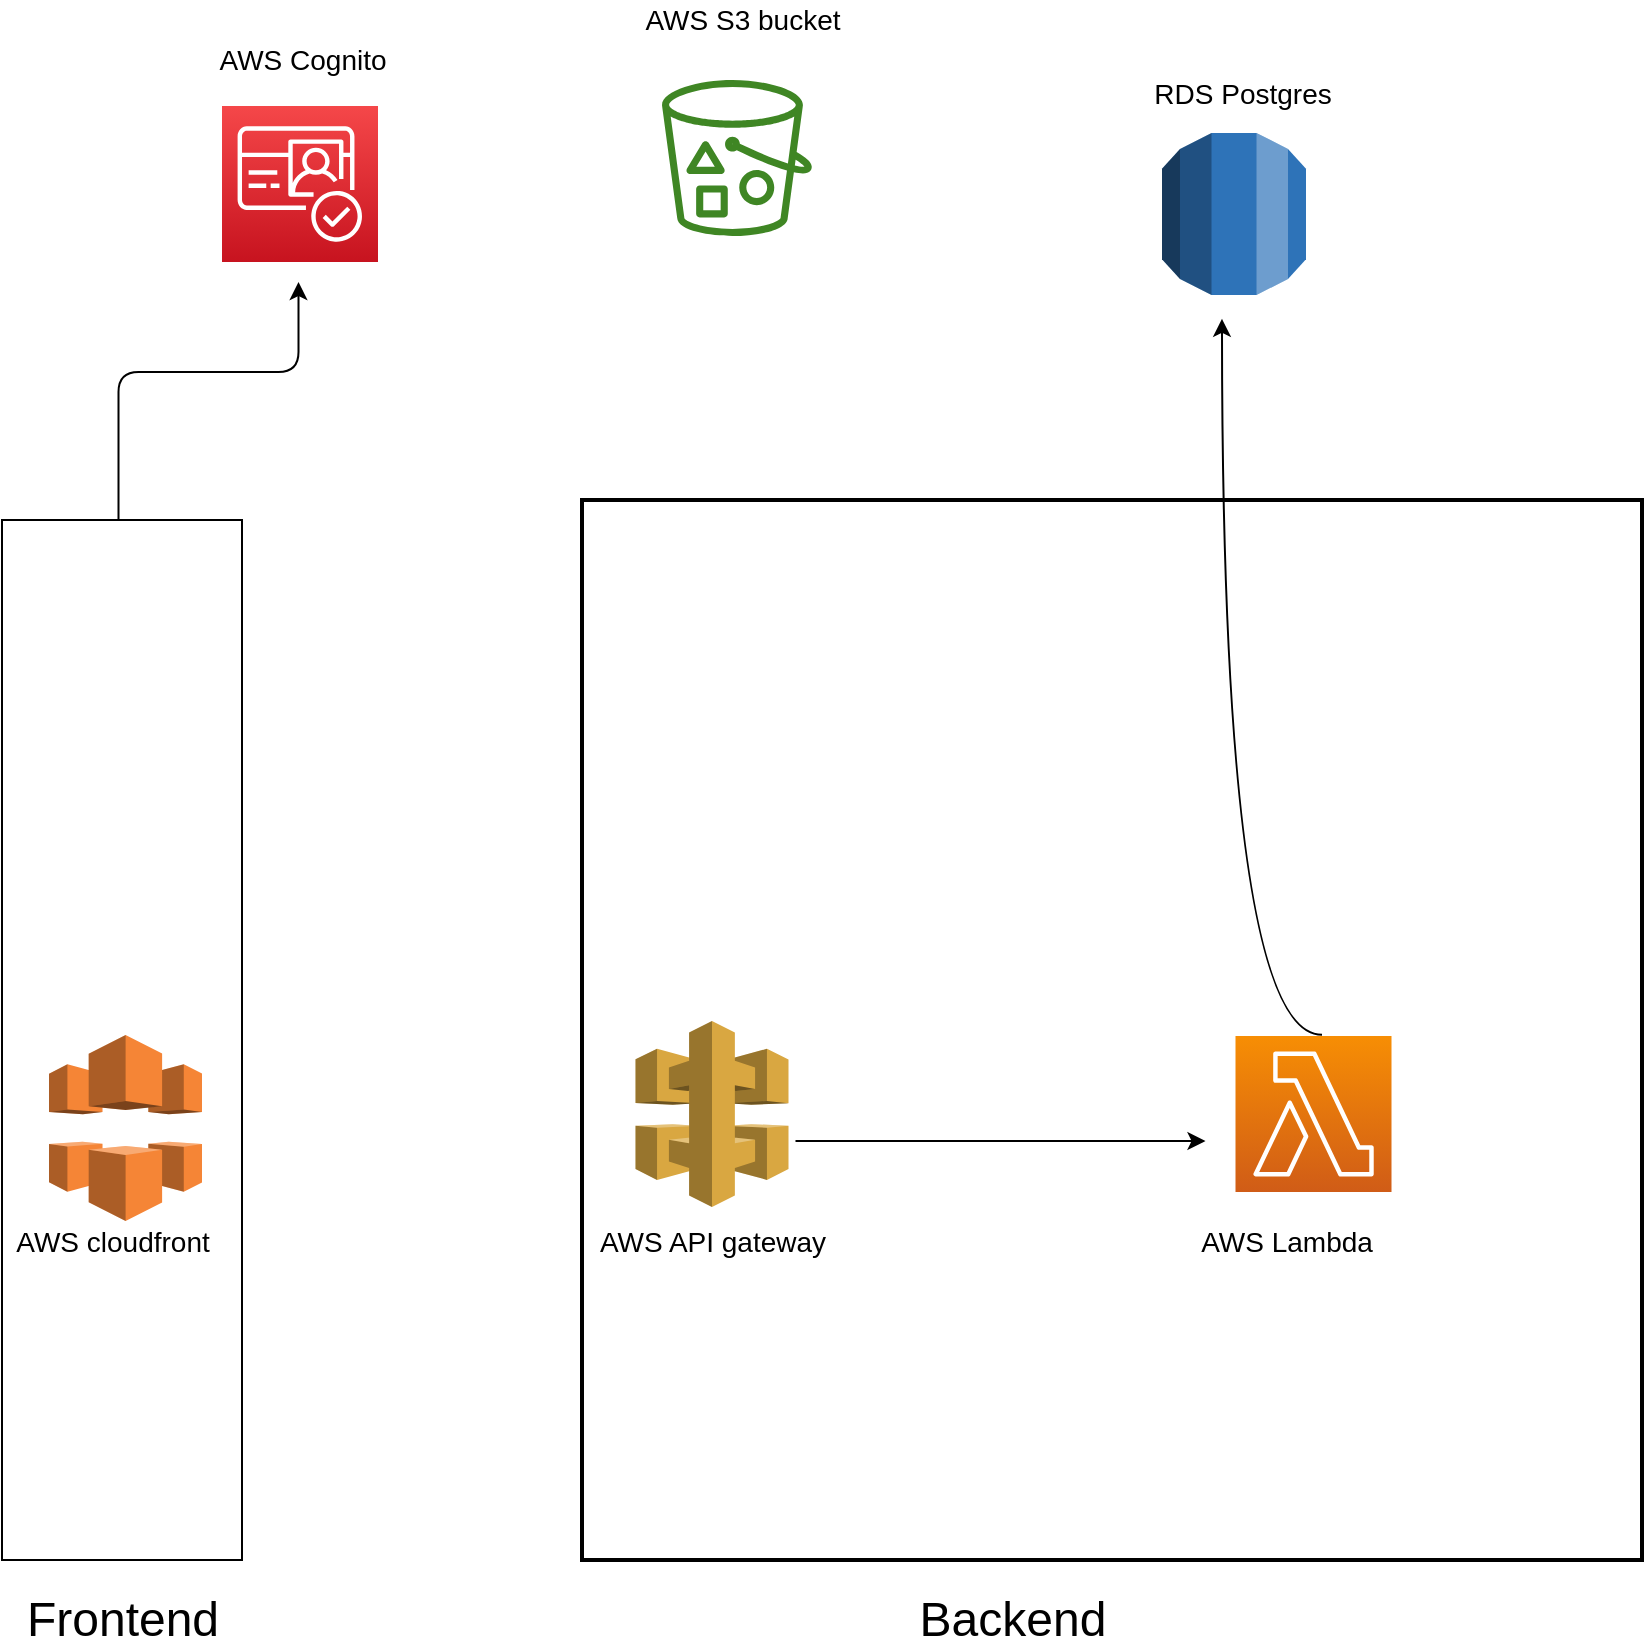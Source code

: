 <mxfile>
    <diagram id="8Kx50dmnUS7p_ZbplHb1" name="Page-1">
        <mxGraphModel dx="1491" dy="701" grid="1" gridSize="10" guides="1" tooltips="1" connect="1" arrows="1" fold="1" page="1" pageScale="1" pageWidth="850" pageHeight="1100" math="0" shadow="0">
            <root>
                <mxCell id="0"/>
                <mxCell id="1" parent="0"/>
                <mxCell id="4" value="" style="whiteSpace=wrap;html=1;direction=south;" vertex="1" parent="1">
                    <mxGeometry x="20" y="400" width="120" height="520" as="geometry"/>
                </mxCell>
                <mxCell id="5" value="&lt;font style=&quot;font-size: 24px&quot;&gt;Frontend&lt;/font&gt;" style="text;html=1;resizable=0;autosize=1;align=center;verticalAlign=middle;points=[];fillColor=none;strokeColor=none;rounded=0;strokeWidth=2;" vertex="1" parent="1">
                    <mxGeometry x="25" y="940" width="110" height="20" as="geometry"/>
                </mxCell>
                <mxCell id="6" value="" style="whiteSpace=wrap;html=1;aspect=fixed;fontSize=24;strokeWidth=2;" vertex="1" parent="1">
                    <mxGeometry x="310" y="390" width="530" height="530" as="geometry"/>
                </mxCell>
                <mxCell id="7" value="&lt;font style=&quot;font-size: 24px&quot;&gt;Backend&lt;/font&gt;" style="text;html=1;resizable=0;autosize=1;align=center;verticalAlign=middle;points=[];fillColor=none;strokeColor=none;rounded=0;strokeWidth=2;" vertex="1" parent="1">
                    <mxGeometry x="470" y="940" width="110" height="20" as="geometry"/>
                </mxCell>
                <mxCell id="11" value="" style="outlineConnect=0;dashed=0;verticalLabelPosition=bottom;verticalAlign=top;align=center;html=1;shape=mxgraph.aws3.rds;fillColor=#2E73B8;gradientColor=none;fontSize=24;strokeWidth=2;" vertex="1" parent="1">
                    <mxGeometry x="600" y="206.5" width="72" height="81" as="geometry"/>
                </mxCell>
                <mxCell id="12" value="&lt;font style=&quot;font-size: 14px&quot;&gt;RDS Postgres&lt;/font&gt;" style="text;html=1;resizable=0;autosize=1;align=center;verticalAlign=middle;points=[];fillColor=none;strokeColor=none;rounded=0;strokeWidth=2;" vertex="1" parent="1">
                    <mxGeometry x="590" y="176.5" width="100" height="20" as="geometry"/>
                </mxCell>
                <mxCell id="13" value="" style="sketch=0;points=[[0,0,0],[0.25,0,0],[0.5,0,0],[0.75,0,0],[1,0,0],[0,1,0],[0.25,1,0],[0.5,1,0],[0.75,1,0],[1,1,0],[0,0.25,0],[0,0.5,0],[0,0.75,0],[1,0.25,0],[1,0.5,0],[1,0.75,0]];outlineConnect=0;fontColor=#232F3E;gradientColor=#F54749;gradientDirection=north;fillColor=#C7131F;strokeColor=#ffffff;dashed=0;verticalLabelPosition=bottom;verticalAlign=top;align=center;html=1;fontSize=12;fontStyle=0;aspect=fixed;shape=mxgraph.aws4.resourceIcon;resIcon=mxgraph.aws4.cognito;" vertex="1" parent="1">
                    <mxGeometry x="130" y="193" width="78" height="78" as="geometry"/>
                </mxCell>
                <mxCell id="14" value="&lt;font style=&quot;font-size: 14px&quot;&gt;AWS Cognito&lt;/font&gt;" style="text;html=1;resizable=0;autosize=1;align=center;verticalAlign=middle;points=[];fillColor=none;strokeColor=none;rounded=0;strokeWidth=2;" vertex="1" parent="1">
                    <mxGeometry x="120" y="160" width="100" height="20" as="geometry"/>
                </mxCell>
                <mxCell id="15" value="" style="outlineConnect=0;dashed=0;verticalLabelPosition=bottom;verticalAlign=top;align=center;html=1;shape=mxgraph.aws3.api_gateway;fillColor=#D9A741;gradientColor=none;fontSize=14;strokeWidth=2;" vertex="1" parent="1">
                    <mxGeometry x="336.75" y="650.5" width="76.5" height="93" as="geometry"/>
                </mxCell>
                <mxCell id="17" value="&lt;font style=&quot;font-size: 14px&quot;&gt;AWS API gateway&lt;/font&gt;" style="text;html=1;resizable=0;autosize=1;align=center;verticalAlign=middle;points=[];fillColor=none;strokeColor=none;rounded=0;strokeWidth=2;" vertex="1" parent="1">
                    <mxGeometry x="310" y="750.5" width="130" height="20" as="geometry"/>
                </mxCell>
                <mxCell id="18" value="" style="edgeStyle=elbowEdgeStyle;elbow=vertical;endArrow=classic;html=1;fontSize=14;" edge="1" parent="1">
                    <mxGeometry width="50" height="50" relative="1" as="geometry">
                        <mxPoint x="78.25" y="400" as="sourcePoint"/>
                        <mxPoint x="168.25" y="281" as="targetPoint"/>
                        <Array as="points">
                            <mxPoint x="128.25" y="326"/>
                        </Array>
                    </mxGeometry>
                </mxCell>
                <mxCell id="19" value="" style="sketch=0;points=[[0,0,0],[0.25,0,0],[0.5,0,0],[0.75,0,0],[1,0,0],[0,1,0],[0.25,1,0],[0.5,1,0],[0.75,1,0],[1,1,0],[0,0.25,0],[0,0.5,0],[0,0.75,0],[1,0.25,0],[1,0.5,0],[1,0.75,0]];outlineConnect=0;fontColor=#232F3E;gradientColor=#F78E04;gradientDirection=north;fillColor=#D05C17;strokeColor=#ffffff;dashed=0;verticalLabelPosition=bottom;verticalAlign=top;align=center;html=1;fontSize=12;fontStyle=0;aspect=fixed;shape=mxgraph.aws4.resourceIcon;resIcon=mxgraph.aws4.lambda;" vertex="1" parent="1">
                    <mxGeometry x="636.75" y="658" width="78" height="78" as="geometry"/>
                </mxCell>
                <mxCell id="20" value="&lt;font style=&quot;font-size: 14px&quot;&gt;AWS Lambda&lt;/font&gt;" style="text;html=1;resizable=0;autosize=1;align=center;verticalAlign=middle;points=[];fillColor=none;strokeColor=none;rounded=0;strokeWidth=2;" vertex="1" parent="1">
                    <mxGeometry x="611.75" y="750.5" width="100" height="20" as="geometry"/>
                </mxCell>
                <mxCell id="23" value="" style="endArrow=classic;html=1;fontSize=14;" edge="1" parent="1">
                    <mxGeometry width="50" height="50" relative="1" as="geometry">
                        <mxPoint x="416.75" y="710.5" as="sourcePoint"/>
                        <mxPoint x="621.75" y="710.5" as="targetPoint"/>
                    </mxGeometry>
                </mxCell>
                <mxCell id="26" value="" style="outlineConnect=0;dashed=0;verticalLabelPosition=bottom;verticalAlign=top;align=center;html=1;shape=mxgraph.aws3.cloudfront;fillColor=#F58536;gradientColor=none;fontSize=14;strokeWidth=2;" vertex="1" parent="1">
                    <mxGeometry x="43.5" y="657.5" width="76.5" height="93" as="geometry"/>
                </mxCell>
                <mxCell id="27" value="&lt;font style=&quot;font-size: 14px&quot;&gt;AWS cloudfront&lt;/font&gt;" style="text;html=1;resizable=0;autosize=1;align=center;verticalAlign=middle;points=[];fillColor=none;strokeColor=none;rounded=0;strokeWidth=2;" vertex="1" parent="1">
                    <mxGeometry x="20" y="750.5" width="110" height="20" as="geometry"/>
                </mxCell>
                <mxCell id="28" value="" style="sketch=0;outlineConnect=0;fontColor=#232F3E;gradientColor=none;fillColor=#3F8624;strokeColor=none;dashed=0;verticalLabelPosition=bottom;verticalAlign=top;align=center;html=1;fontSize=12;fontStyle=0;aspect=fixed;pointerEvents=1;shape=mxgraph.aws4.bucket_with_objects;" vertex="1" parent="1">
                    <mxGeometry x="350" y="180" width="75" height="78" as="geometry"/>
                </mxCell>
                <mxCell id="29" value="&lt;font style=&quot;font-size: 14px&quot;&gt;AWS S3 bucket&lt;/font&gt;" style="text;html=1;resizable=0;autosize=1;align=center;verticalAlign=middle;points=[];fillColor=none;strokeColor=none;rounded=0;strokeWidth=2;" vertex="1" parent="1">
                    <mxGeometry x="335" y="140" width="110" height="20" as="geometry"/>
                </mxCell>
                <mxCell id="30" value="" style="edgeStyle=segmentEdgeStyle;endArrow=classic;html=1;fontSize=14;curved=1;" edge="1" parent="1">
                    <mxGeometry width="50" height="50" relative="1" as="geometry">
                        <mxPoint x="680" y="657.43" as="sourcePoint"/>
                        <mxPoint x="630" y="299.43" as="targetPoint"/>
                    </mxGeometry>
                </mxCell>
            </root>
        </mxGraphModel>
    </diagram>
</mxfile>